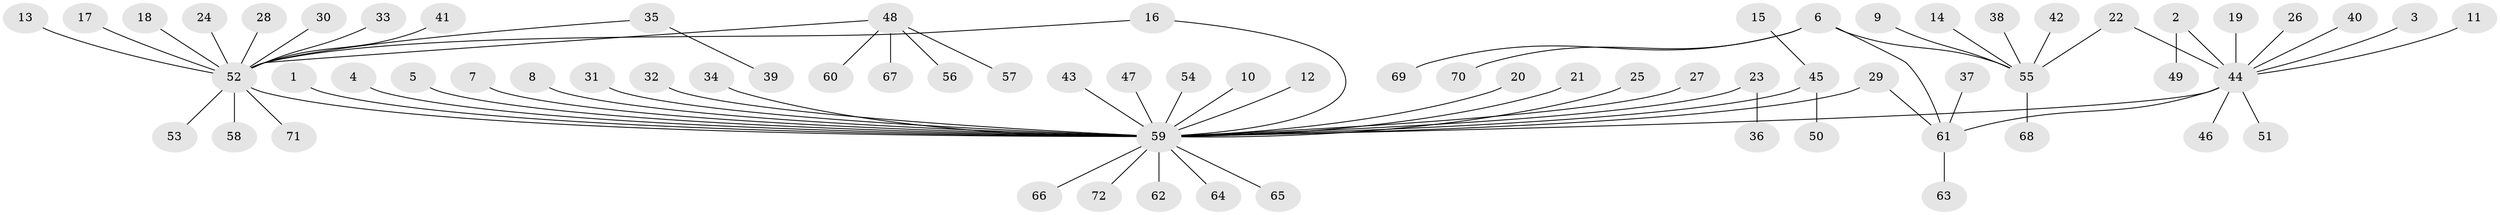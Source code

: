 // original degree distribution, {3: 0.10416666666666667, 31: 0.006944444444444444, 14: 0.006944444444444444, 1: 0.6388888888888888, 2: 0.18055555555555555, 17: 0.006944444444444444, 7: 0.006944444444444444, 6: 0.013888888888888888, 4: 0.027777777777777776, 10: 0.006944444444444444}
// Generated by graph-tools (version 1.1) at 2025/49/03/09/25 03:49:58]
// undirected, 72 vertices, 74 edges
graph export_dot {
graph [start="1"]
  node [color=gray90,style=filled];
  1;
  2;
  3;
  4;
  5;
  6;
  7;
  8;
  9;
  10;
  11;
  12;
  13;
  14;
  15;
  16;
  17;
  18;
  19;
  20;
  21;
  22;
  23;
  24;
  25;
  26;
  27;
  28;
  29;
  30;
  31;
  32;
  33;
  34;
  35;
  36;
  37;
  38;
  39;
  40;
  41;
  42;
  43;
  44;
  45;
  46;
  47;
  48;
  49;
  50;
  51;
  52;
  53;
  54;
  55;
  56;
  57;
  58;
  59;
  60;
  61;
  62;
  63;
  64;
  65;
  66;
  67;
  68;
  69;
  70;
  71;
  72;
  1 -- 59 [weight=1.0];
  2 -- 44 [weight=1.0];
  2 -- 49 [weight=1.0];
  3 -- 44 [weight=1.0];
  4 -- 59 [weight=1.0];
  5 -- 59 [weight=1.0];
  6 -- 55 [weight=1.0];
  6 -- 61 [weight=1.0];
  6 -- 69 [weight=1.0];
  6 -- 70 [weight=1.0];
  7 -- 59 [weight=1.0];
  8 -- 59 [weight=1.0];
  9 -- 55 [weight=1.0];
  10 -- 59 [weight=1.0];
  11 -- 44 [weight=1.0];
  12 -- 59 [weight=1.0];
  13 -- 52 [weight=1.0];
  14 -- 55 [weight=1.0];
  15 -- 45 [weight=1.0];
  16 -- 52 [weight=1.0];
  16 -- 59 [weight=1.0];
  17 -- 52 [weight=1.0];
  18 -- 52 [weight=1.0];
  19 -- 44 [weight=1.0];
  20 -- 59 [weight=1.0];
  21 -- 59 [weight=1.0];
  22 -- 44 [weight=1.0];
  22 -- 55 [weight=1.0];
  23 -- 36 [weight=1.0];
  23 -- 59 [weight=1.0];
  24 -- 52 [weight=1.0];
  25 -- 59 [weight=1.0];
  26 -- 44 [weight=1.0];
  27 -- 59 [weight=1.0];
  28 -- 52 [weight=1.0];
  29 -- 59 [weight=1.0];
  29 -- 61 [weight=1.0];
  30 -- 52 [weight=1.0];
  31 -- 59 [weight=1.0];
  32 -- 59 [weight=1.0];
  33 -- 52 [weight=1.0];
  34 -- 59 [weight=1.0];
  35 -- 39 [weight=1.0];
  35 -- 52 [weight=1.0];
  37 -- 61 [weight=1.0];
  38 -- 55 [weight=1.0];
  40 -- 44 [weight=1.0];
  41 -- 52 [weight=1.0];
  42 -- 55 [weight=1.0];
  43 -- 59 [weight=1.0];
  44 -- 46 [weight=1.0];
  44 -- 51 [weight=1.0];
  44 -- 59 [weight=1.0];
  44 -- 61 [weight=1.0];
  45 -- 50 [weight=1.0];
  45 -- 59 [weight=1.0];
  47 -- 59 [weight=1.0];
  48 -- 52 [weight=1.0];
  48 -- 56 [weight=1.0];
  48 -- 57 [weight=1.0];
  48 -- 60 [weight=1.0];
  48 -- 67 [weight=1.0];
  52 -- 53 [weight=1.0];
  52 -- 58 [weight=1.0];
  52 -- 59 [weight=2.0];
  52 -- 71 [weight=1.0];
  54 -- 59 [weight=1.0];
  55 -- 68 [weight=1.0];
  59 -- 62 [weight=1.0];
  59 -- 64 [weight=1.0];
  59 -- 65 [weight=1.0];
  59 -- 66 [weight=1.0];
  59 -- 72 [weight=1.0];
  61 -- 63 [weight=1.0];
}
